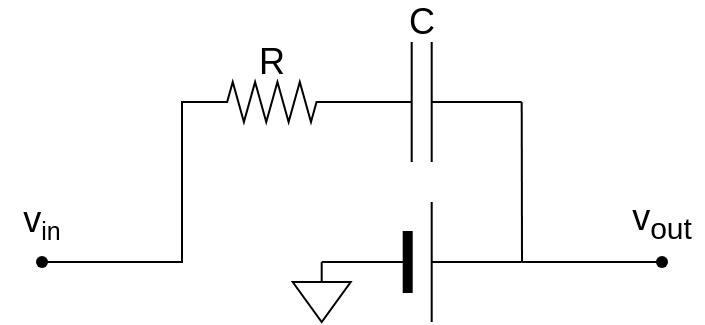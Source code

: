 <mxfile version="20.2.0" type="device"><diagram name="Page-1" id="7e0a89b8-554c-2b80-1dc8-d5c74ca68de4"><mxGraphModel dx="-711" dy="-424" grid="1" gridSize="10" guides="1" tooltips="1" connect="1" arrows="1" fold="1" page="1" pageScale="1" pageWidth="1100" pageHeight="850" background="none" math="0" shadow="0"><root><mxCell id="0"/><mxCell id="1" parent="0"/><mxCell id="q8L0YdoNEifo6n4hp7Z7-1" value="" style="verticalLabelPosition=bottom;shadow=0;dashed=0;align=center;fillColor=#000000;html=1;verticalAlign=top;strokeWidth=1;shape=mxgraph.electrical.miscellaneous.monocell_battery;" vertex="1" parent="1"><mxGeometry x="1379.85" y="1490" width="100" height="60" as="geometry"/></mxCell><mxCell id="q8L0YdoNEifo6n4hp7Z7-2" value="" style="pointerEvents=1;verticalLabelPosition=bottom;shadow=0;dashed=0;align=center;html=1;verticalAlign=top;shape=mxgraph.electrical.capacitors.capacitor_1;" vertex="1" parent="1"><mxGeometry x="1379.85" y="1410" width="100" height="60" as="geometry"/></mxCell><mxCell id="q8L0YdoNEifo6n4hp7Z7-3" value="" style="pointerEvents=1;verticalLabelPosition=bottom;shadow=0;dashed=0;align=center;html=1;verticalAlign=top;shape=mxgraph.electrical.resistors.resistor_2;rotation=0;" vertex="1" parent="1"><mxGeometry x="1320.0" y="1430" width="69.85" height="20" as="geometry"/></mxCell><mxCell id="q8L0YdoNEifo6n4hp7Z7-4" value="" style="pointerEvents=1;verticalLabelPosition=bottom;shadow=0;dashed=0;align=center;html=1;verticalAlign=top;shape=mxgraph.electrical.signal_sources.signal_ground;" vertex="1" parent="1"><mxGeometry x="1365.35" y="1520" width="29" height="30" as="geometry"/></mxCell><mxCell id="q8L0YdoNEifo6n4hp7Z7-9" value="" style="endArrow=none;html=1;rounded=0;exitX=1;exitY=0.5;exitDx=0;exitDy=0;exitPerimeter=0;" edge="1" parent="1" source="q8L0YdoNEifo6n4hp7Z7-2"><mxGeometry width="50" height="50" relative="1" as="geometry"><mxPoint x="1630" y="1100" as="sourcePoint"/><mxPoint x="1480" y="1520" as="targetPoint"/></mxGeometry></mxCell><mxCell id="q8L0YdoNEifo6n4hp7Z7-10" value="" style="endArrow=none;html=1;rounded=0;entryX=0;entryY=0.5;entryDx=0;entryDy=0;entryPerimeter=0;" edge="1" parent="1" target="q8L0YdoNEifo6n4hp7Z7-3"><mxGeometry width="50" height="50" relative="1" as="geometry"><mxPoint x="1240" y="1520" as="sourcePoint"/><mxPoint x="1310" y="1440" as="targetPoint"/><Array as="points"><mxPoint x="1310" y="1520"/><mxPoint x="1310" y="1440"/></Array></mxGeometry></mxCell><mxCell id="q8L0YdoNEifo6n4hp7Z7-11" value="" style="endArrow=none;html=1;rounded=0;" edge="1" parent="1"><mxGeometry width="50" height="50" relative="1" as="geometry"><mxPoint x="1550" y="1520" as="sourcePoint"/><mxPoint x="1480" y="1520" as="targetPoint"/></mxGeometry></mxCell><mxCell id="q8L0YdoNEifo6n4hp7Z7-13" value="" style="shape=waypoint;sketch=0;fillStyle=solid;size=6;pointerEvents=1;points=[];fillColor=none;resizable=0;rotatable=0;perimeter=centerPerimeter;snapToPoint=1;" vertex="1" parent="1"><mxGeometry x="1220" y="1500" width="40" height="40" as="geometry"/></mxCell><mxCell id="q8L0YdoNEifo6n4hp7Z7-14" value="" style="shape=waypoint;sketch=0;fillStyle=solid;size=6;pointerEvents=1;points=[];fillColor=none;resizable=0;rotatable=0;perimeter=centerPerimeter;snapToPoint=1;" vertex="1" parent="1"><mxGeometry x="1530" y="1500" width="40" height="40" as="geometry"/></mxCell><mxCell id="q8L0YdoNEifo6n4hp7Z7-15" value="&lt;font style=&quot;font-size: 18px;&quot;&gt;v&lt;/font&gt;&lt;font style=&quot;font-size: 15px;&quot;&gt;&lt;sub&gt;in&lt;/sub&gt;&lt;/font&gt;" style="text;html=1;strokeColor=none;fillColor=none;align=center;verticalAlign=middle;whiteSpace=wrap;rounded=0;" vertex="1" parent="1"><mxGeometry x="1230" y="1490" width="20" height="20" as="geometry"/></mxCell><mxCell id="q8L0YdoNEifo6n4hp7Z7-17" value="&lt;font style=&quot;font-size: 18px;&quot;&gt;v&lt;sub&gt;out&lt;/sub&gt;&lt;/font&gt;" style="text;html=1;strokeColor=none;fillColor=none;align=center;verticalAlign=middle;whiteSpace=wrap;rounded=0;" vertex="1" parent="1"><mxGeometry x="1540" y="1490" width="20" height="20" as="geometry"/></mxCell><mxCell id="q8L0YdoNEifo6n4hp7Z7-19" value="&lt;font style=&quot;font-size: 18px;&quot;&gt;R&lt;/font&gt;" style="text;html=1;strokeColor=none;fillColor=none;align=center;verticalAlign=middle;whiteSpace=wrap;rounded=0;" vertex="1" parent="1"><mxGeometry x="1344.93" y="1410" width="20" height="20" as="geometry"/></mxCell><mxCell id="q8L0YdoNEifo6n4hp7Z7-20" value="&lt;font style=&quot;font-size: 18px;&quot;&gt;C&lt;/font&gt;" style="text;html=1;strokeColor=none;fillColor=none;align=center;verticalAlign=middle;whiteSpace=wrap;rounded=0;" vertex="1" parent="1"><mxGeometry x="1419.85" y="1390" width="20" height="20" as="geometry"/></mxCell></root></mxGraphModel></diagram></mxfile>